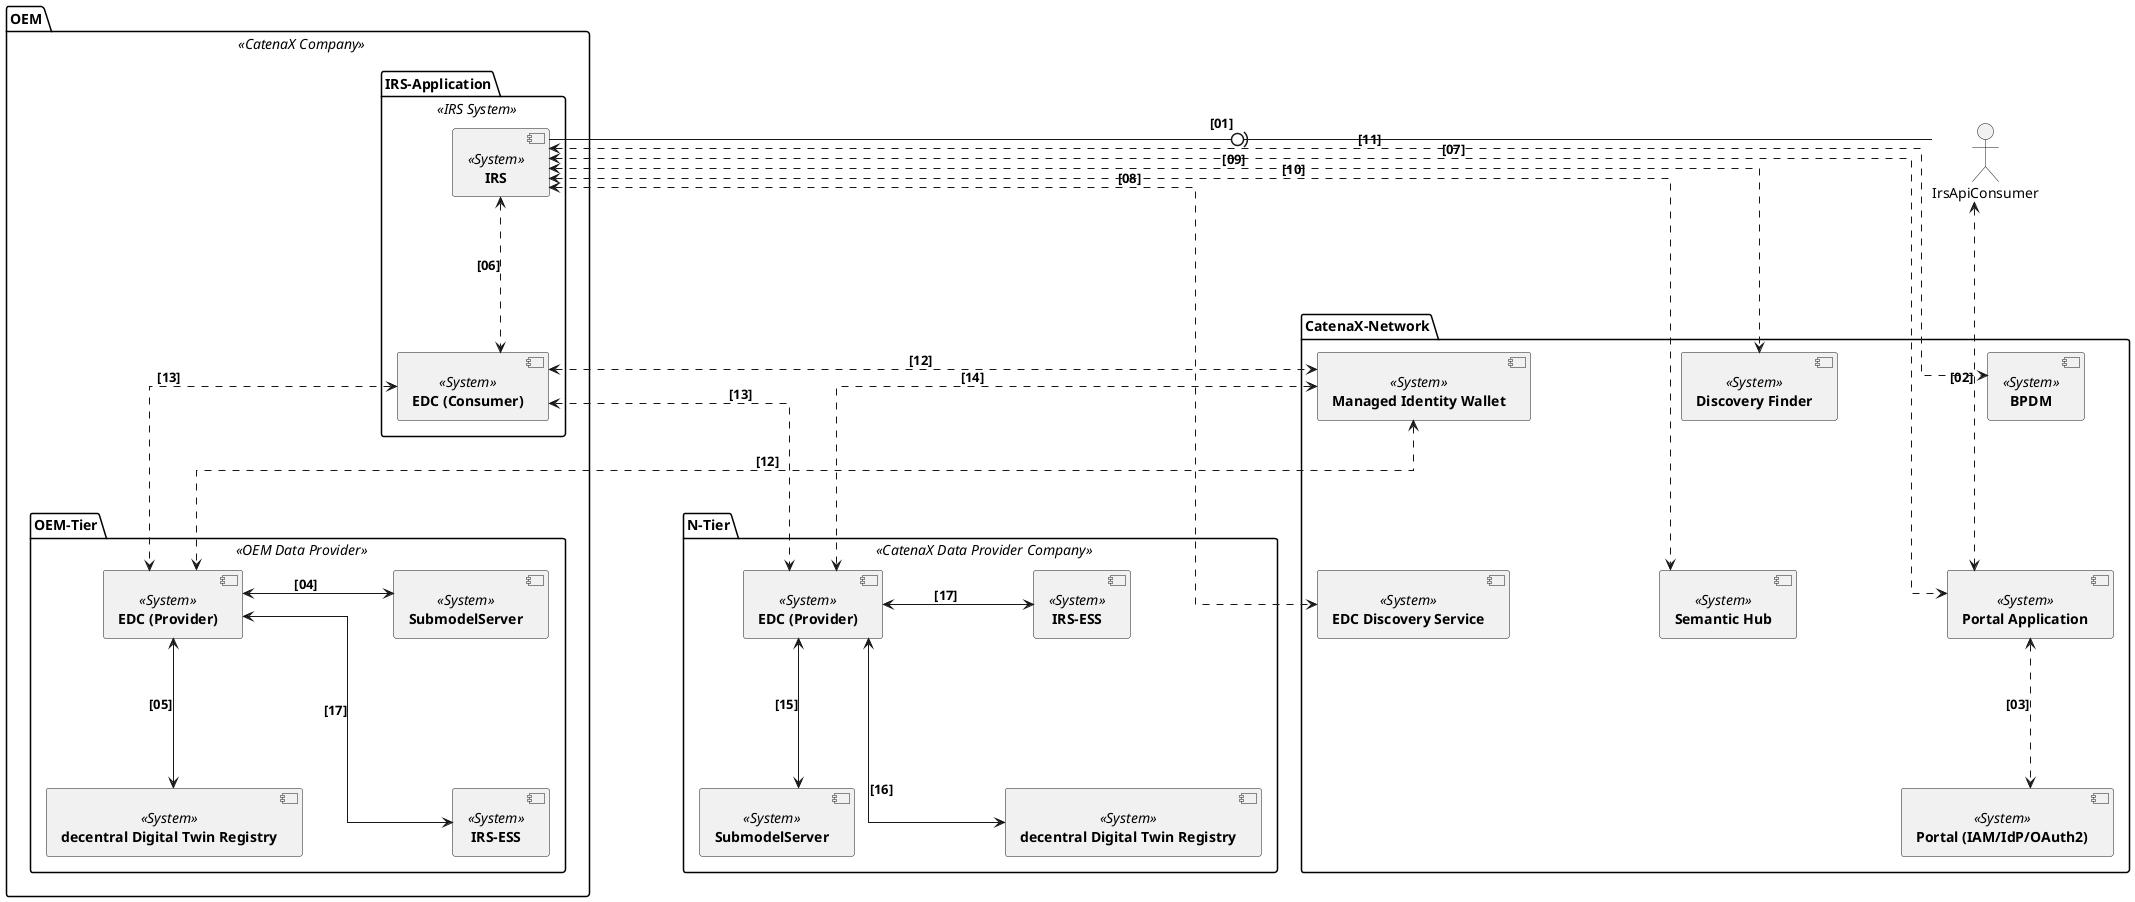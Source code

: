 @startuml
skinparam monochrome true
skinparam shadowing false
skinparam spacing 50
skinparam linetype ortho
skinparam nodesep 150
skinparam ranksep 150
skinparam defaultFontName "Architects daughter"


package [**OEM**] <<CatenaX Company>> as consumer {

    package [**IRS-Application**] <<IRS System>> as irs_component {
	    component [**IRS**] <<System>> as IRS
	    component [**EDC (Consumer)**] <<System>> as EDC
    }

    package [**OEM-Tier**] <<OEM Data Provider>> as oem_provider {
        component [**EDC (Provider)**] <<System>> as EDCProviderOEM
        component [**SubmodelServer**] <<System>> as SubmodelServerOEM
        component [**decentral Digital Twin Registry**] <<System>> as DT_REG_OEM
        component [**IRS-ESS**] <<System>> as EssOEM
    }

}

package [**CatenaX-Network**] as network {
    component [**Managed Identity Wallet**] <<System>> as miw
    component [**Portal Application**] <<System>> as IAM_IRS
    component [**Portal (IAM/IdP/OAuth2)**] <<System>> as Portal_IdP
    component [**EDC Discovery Service**] <<System>> as edc_discovery
    component [**Discovery Finder**] <<System>> as discovery_finder
    component [**Semantic Hub**] <<System>> as semantic_hub
    component [**BPDM**] <<System>> as bpdm
}

package [**N-Tier**] <<CatenaX Data Provider Company>> as provider {
    component [**EDC (Provider)**] <<System>> as EDCProvider
    component [**SubmodelServer**] <<System>> as SubmodelServer
    component [**decentral Digital Twin Registry**] <<System>> as DT_REG
    component [**IRS-ESS**] <<System>> as EssProvider
}

actor IrsApiConsumer

IrsApiConsumer -l(0- IRS : **[01]**
IrsApiConsumer <.r.> IAM_IRS  : **[02]**
IAM_IRS  <..> Portal_IdP  : **[03]**

EDCProviderOEM <-> SubmodelServerOEM : **[04]**
EDCProviderOEM <--> DT_REG_OEM : **[05]**
EDCProviderOEM <--> EssOEM : **[17]**
miw <..> EDCProviderOEM  : **[12]**

IRS <.d.> EDC  : **[06]**
IRS <..> IAM_IRS : **[07]**
IRS <..> edc_discovery  : **[08]**

IRS <..> discovery_finder  : **[09]**
IRS <..> semantic_hub  : **[10]**
IRS <..> bpdm  : **[11]**
EDC <..> miw  : **[12]**
EDC <..> EDCProvider  : **[13]**
EDC <..> EDCProviderOEM  : **[13]**

miw <..> EDCProvider  : **[14]**
EDCProvider <--> SubmodelServer : **[15]**
EDCProvider <--> DT_REG : **[16]**
EDCProvider <-> EssProvider : **[17]**

miw -[hidden]d- IAM_IRS
miw -[hidden]r- discovery_finder
discovery_finder -[hidden]d- edc_discovery
bpdm -[hidden]d- semantic_hub

@enduml